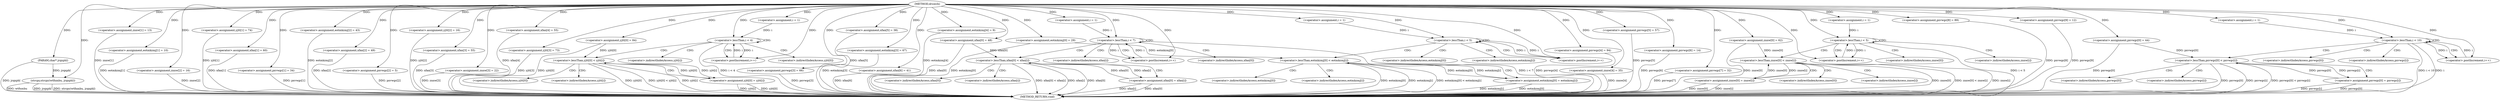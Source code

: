 digraph druwch {  
"7470931349852558417" [label = "(METHOD,druwch)" ]
"7470931349852558719" [label = "(METHOD_RETURN,void)" ]
"7470931349852558418" [label = "(PARAM,char* jrqxphl)" ]
"7470931349852558423" [label = "(<operator>.assignment,znnw[0] = 62)" ]
"7470931349852558428" [label = "(strcpy,strcpy(wtfnmbu, jrqxphl))" ]
"7470931349852558432" [label = "(<operator>.assignment,eotmkzmj[0] = 29)" ]
"7470931349852558439" [label = "(<operator>.assignment,znnw[1] = 13)" ]
"7470931349852558444" [label = "(<operator>.assignment,eotmkzmj[1] = 10)" ]
"7470931349852558449" [label = "(<operator>.assignment,znnw[2] = 16)" ]
"7470931349852558454" [label = "(<operator>.assignment,yjtt[0] = 84)" ]
"7470931349852558459" [label = "(<operator>.assignment,yjtt[1] = 74)" ]
"7470931349852558464" [label = "(<operator>.assignment,xfan[0] = 48)" ]
"7470931349852558469" [label = "(<operator>.assignment,xfan[1] = 60)" ]
"7470931349852558474" [label = "(<operator>.assignment,pxvwgc[0] = 44)" ]
"7470931349852558479" [label = "(<operator>.assignment,pxvwgc[1] = 34)" ]
"7470931349852558484" [label = "(<operator>.assignment,eotmkzmj[2] = 43)" ]
"7470931349852558489" [label = "(<operator>.assignment,xfan[2] = 49)" ]
"7470931349852558494" [label = "(<operator>.assignment,pxvwgc[2] = 5)" ]
"7470931349852558499" [label = "(<operator>.assignment,yjtt[2] = 16)" ]
"7470931349852558504" [label = "(<operator>.assignment,xfan[3] = 55)" ]
"7470931349852558509" [label = "(<operator>.assignment,znnw[3] = 22)" ]
"7470931349852558514" [label = "(<operator>.assignment,xfan[4] = 55)" ]
"7470931349852558519" [label = "(<operator>.assignment,yjtt[3] = 73)" ]
"7470931349852558526" [label = "(<operator>.assignment,i = 1)" ]
"7470931349852558529" [label = "(<operator>.lessThan,i < 4)" ]
"7470931349852558532" [label = "(<operator>.postIncrement,i++)" ]
"7470931349852558536" [label = "(<operator>.lessThan,yjtt[0] < yjtt[i])" ]
"7470931349852558544" [label = "(<operator>.assignment,yjtt[0] = yjtt[i])" ]
"7470931349852558551" [label = "(<operator>.assignment,pxvwgc[3] = 66)" ]
"7470931349852558556" [label = "(<operator>.assignment,xfan[5] = 38)" ]
"7470931349852558561" [label = "(<operator>.assignment,eotmkzmj[3] = 67)" ]
"7470931349852558566" [label = "(<operator>.assignment,xfan[6] = 41)" ]
"7470931349852558571" [label = "(<operator>.assignment,eotmkzmj[4] = 9)" ]
"7470931349852558578" [label = "(<operator>.assignment,i = 1)" ]
"7470931349852558581" [label = "(<operator>.lessThan,i < 7)" ]
"7470931349852558584" [label = "(<operator>.postIncrement,i++)" ]
"7470931349852558588" [label = "(<operator>.lessThan,xfan[0] < xfan[i])" ]
"7470931349852558596" [label = "(<operator>.assignment,xfan[0] = xfan[i])" ]
"7470931349852558605" [label = "(<operator>.assignment,i = 1)" ]
"7470931349852558608" [label = "(<operator>.lessThan,i < 5)" ]
"7470931349852558611" [label = "(<operator>.postIncrement,i++)" ]
"7470931349852558615" [label = "(<operator>.lessThan,eotmkzmj[0] < eotmkzmj[i])" ]
"7470931349852558623" [label = "(<operator>.assignment,eotmkzmj[0] = eotmkzmj[i])" ]
"7470931349852558630" [label = "(<operator>.assignment,pxvwgc[4] = 94)" ]
"7470931349852558635" [label = "(<operator>.assignment,znnw[4] = 35)" ]
"7470931349852558640" [label = "(<operator>.assignment,pxvwgc[5] = 57)" ]
"7470931349852558645" [label = "(<operator>.assignment,pxvwgc[6] = 14)" ]
"7470931349852558650" [label = "(<operator>.assignment,pxvwgc[7] = 32)" ]
"7470931349852558657" [label = "(<operator>.assignment,i = 1)" ]
"7470931349852558660" [label = "(<operator>.lessThan,i < 5)" ]
"7470931349852558663" [label = "(<operator>.postIncrement,i++)" ]
"7470931349852558667" [label = "(<operator>.lessThan,znnw[0] < znnw[i])" ]
"7470931349852558675" [label = "(<operator>.assignment,znnw[0] = znnw[i])" ]
"7470931349852558682" [label = "(<operator>.assignment,pxvwgc[8] = 89)" ]
"7470931349852558687" [label = "(<operator>.assignment,pxvwgc[9] = 12)" ]
"7470931349852558694" [label = "(<operator>.assignment,i = 1)" ]
"7470931349852558697" [label = "(<operator>.lessThan,i < 10)" ]
"7470931349852558700" [label = "(<operator>.postIncrement,i++)" ]
"7470931349852558704" [label = "(<operator>.lessThan,pxvwgc[0] < pxvwgc[i])" ]
"7470931349852558712" [label = "(<operator>.assignment,pxvwgc[0] = pxvwgc[i])" ]
"7470931349852558537" [label = "(<operator>.indirectIndexAccess,yjtt[0])" ]
"7470931349852558540" [label = "(<operator>.indirectIndexAccess,yjtt[i])" ]
"7470931349852558545" [label = "(<operator>.indirectIndexAccess,yjtt[0])" ]
"7470931349852558548" [label = "(<operator>.indirectIndexAccess,yjtt[i])" ]
"7470931349852558589" [label = "(<operator>.indirectIndexAccess,xfan[0])" ]
"7470931349852558592" [label = "(<operator>.indirectIndexAccess,xfan[i])" ]
"7470931349852558597" [label = "(<operator>.indirectIndexAccess,xfan[0])" ]
"7470931349852558600" [label = "(<operator>.indirectIndexAccess,xfan[i])" ]
"7470931349852558616" [label = "(<operator>.indirectIndexAccess,eotmkzmj[0])" ]
"7470931349852558619" [label = "(<operator>.indirectIndexAccess,eotmkzmj[i])" ]
"7470931349852558624" [label = "(<operator>.indirectIndexAccess,eotmkzmj[0])" ]
"7470931349852558627" [label = "(<operator>.indirectIndexAccess,eotmkzmj[i])" ]
"7470931349852558668" [label = "(<operator>.indirectIndexAccess,znnw[0])" ]
"7470931349852558671" [label = "(<operator>.indirectIndexAccess,znnw[i])" ]
"7470931349852558676" [label = "(<operator>.indirectIndexAccess,znnw[0])" ]
"7470931349852558679" [label = "(<operator>.indirectIndexAccess,znnw[i])" ]
"7470931349852558705" [label = "(<operator>.indirectIndexAccess,pxvwgc[0])" ]
"7470931349852558708" [label = "(<operator>.indirectIndexAccess,pxvwgc[i])" ]
"7470931349852558713" [label = "(<operator>.indirectIndexAccess,pxvwgc[0])" ]
"7470931349852558716" [label = "(<operator>.indirectIndexAccess,pxvwgc[i])" ]
  "7470931349852558640" -> "7470931349852558719"  [ label = "DDG: pxvwgc[5]"] 
  "7470931349852558464" -> "7470931349852558719"  [ label = "DDG: xfan[0]"] 
  "7470931349852558499" -> "7470931349852558719"  [ label = "DDG: yjtt[2]"] 
  "7470931349852558635" -> "7470931349852558719"  [ label = "DDG: znnw[4]"] 
  "7470931349852558667" -> "7470931349852558719"  [ label = "DDG: znnw[0]"] 
  "7470931349852558623" -> "7470931349852558719"  [ label = "DDG: eotmkzmj[i]"] 
  "7470931349852558423" -> "7470931349852558719"  [ label = "DDG: znnw[0]"] 
  "7470931349852558529" -> "7470931349852558719"  [ label = "DDG: i < 4"] 
  "7470931349852558623" -> "7470931349852558719"  [ label = "DDG: eotmkzmj[0]"] 
  "7470931349852558418" -> "7470931349852558719"  [ label = "DDG: jrqxphl"] 
  "7470931349852558687" -> "7470931349852558719"  [ label = "DDG: pxvwgc[9]"] 
  "7470931349852558514" -> "7470931349852558719"  [ label = "DDG: xfan[4]"] 
  "7470931349852558428" -> "7470931349852558719"  [ label = "DDG: strcpy(wtfnmbu, jrqxphl)"] 
  "7470931349852558509" -> "7470931349852558719"  [ label = "DDG: znnw[3]"] 
  "7470931349852558519" -> "7470931349852558719"  [ label = "DDG: yjtt[3]"] 
  "7470931349852558536" -> "7470931349852558719"  [ label = "DDG: yjtt[0]"] 
  "7470931349852558544" -> "7470931349852558719"  [ label = "DDG: yjtt[i]"] 
  "7470931349852558675" -> "7470931349852558719"  [ label = "DDG: znnw[i]"] 
  "7470931349852558439" -> "7470931349852558719"  [ label = "DDG: znnw[1]"] 
  "7470931349852558454" -> "7470931349852558719"  [ label = "DDG: yjtt[0]"] 
  "7470931349852558667" -> "7470931349852558719"  [ label = "DDG: znnw[0] < znnw[i]"] 
  "7470931349852558536" -> "7470931349852558719"  [ label = "DDG: yjtt[0] < yjtt[i]"] 
  "7470931349852558588" -> "7470931349852558719"  [ label = "DDG: xfan[0] < xfan[i]"] 
  "7470931349852558536" -> "7470931349852558719"  [ label = "DDG: yjtt[i]"] 
  "7470931349852558682" -> "7470931349852558719"  [ label = "DDG: pxvwgc[8]"] 
  "7470931349852558588" -> "7470931349852558719"  [ label = "DDG: xfan[i]"] 
  "7470931349852558504" -> "7470931349852558719"  [ label = "DDG: xfan[3]"] 
  "7470931349852558489" -> "7470931349852558719"  [ label = "DDG: xfan[2]"] 
  "7470931349852558571" -> "7470931349852558719"  [ label = "DDG: eotmkzmj[4]"] 
  "7470931349852558588" -> "7470931349852558719"  [ label = "DDG: xfan[0]"] 
  "7470931349852558469" -> "7470931349852558719"  [ label = "DDG: xfan[1]"] 
  "7470931349852558704" -> "7470931349852558719"  [ label = "DDG: pxvwgc[0]"] 
  "7470931349852558459" -> "7470931349852558719"  [ label = "DDG: yjtt[1]"] 
  "7470931349852558484" -> "7470931349852558719"  [ label = "DDG: eotmkzmj[2]"] 
  "7470931349852558645" -> "7470931349852558719"  [ label = "DDG: pxvwgc[6]"] 
  "7470931349852558444" -> "7470931349852558719"  [ label = "DDG: eotmkzmj[1]"] 
  "7470931349852558551" -> "7470931349852558719"  [ label = "DDG: pxvwgc[3]"] 
  "7470931349852558697" -> "7470931349852558719"  [ label = "DDG: i < 10"] 
  "7470931349852558667" -> "7470931349852558719"  [ label = "DDG: znnw[i]"] 
  "7470931349852558650" -> "7470931349852558719"  [ label = "DDG: pxvwgc[7]"] 
  "7470931349852558432" -> "7470931349852558719"  [ label = "DDG: eotmkzmj[0]"] 
  "7470931349852558581" -> "7470931349852558719"  [ label = "DDG: i < 7"] 
  "7470931349852558561" -> "7470931349852558719"  [ label = "DDG: eotmkzmj[3]"] 
  "7470931349852558596" -> "7470931349852558719"  [ label = "DDG: xfan[i]"] 
  "7470931349852558596" -> "7470931349852558719"  [ label = "DDG: xfan[0]"] 
  "7470931349852558544" -> "7470931349852558719"  [ label = "DDG: yjtt[0]"] 
  "7470931349852558428" -> "7470931349852558719"  [ label = "DDG: wtfnmbu"] 
  "7470931349852558704" -> "7470931349852558719"  [ label = "DDG: pxvwgc[i]"] 
  "7470931349852558675" -> "7470931349852558719"  [ label = "DDG: znnw[0]"] 
  "7470931349852558712" -> "7470931349852558719"  [ label = "DDG: pxvwgc[0]"] 
  "7470931349852558474" -> "7470931349852558719"  [ label = "DDG: pxvwgc[0]"] 
  "7470931349852558566" -> "7470931349852558719"  [ label = "DDG: xfan[6]"] 
  "7470931349852558556" -> "7470931349852558719"  [ label = "DDG: xfan[5]"] 
  "7470931349852558630" -> "7470931349852558719"  [ label = "DDG: pxvwgc[4]"] 
  "7470931349852558449" -> "7470931349852558719"  [ label = "DDG: znnw[2]"] 
  "7470931349852558704" -> "7470931349852558719"  [ label = "DDG: pxvwgc[0] < pxvwgc[i]"] 
  "7470931349852558660" -> "7470931349852558719"  [ label = "DDG: i < 5"] 
  "7470931349852558494" -> "7470931349852558719"  [ label = "DDG: pxvwgc[2]"] 
  "7470931349852558697" -> "7470931349852558719"  [ label = "DDG: i"] 
  "7470931349852558615" -> "7470931349852558719"  [ label = "DDG: eotmkzmj[0]"] 
  "7470931349852558615" -> "7470931349852558719"  [ label = "DDG: eotmkzmj[i]"] 
  "7470931349852558615" -> "7470931349852558719"  [ label = "DDG: eotmkzmj[0] < eotmkzmj[i]"] 
  "7470931349852558428" -> "7470931349852558719"  [ label = "DDG: jrqxphl"] 
  "7470931349852558479" -> "7470931349852558719"  [ label = "DDG: pxvwgc[1]"] 
  "7470931349852558712" -> "7470931349852558719"  [ label = "DDG: pxvwgc[i]"] 
  "7470931349852558417" -> "7470931349852558418"  [ label = "DDG: "] 
  "7470931349852558417" -> "7470931349852558423"  [ label = "DDG: "] 
  "7470931349852558417" -> "7470931349852558428"  [ label = "DDG: "] 
  "7470931349852558418" -> "7470931349852558428"  [ label = "DDG: jrqxphl"] 
  "7470931349852558417" -> "7470931349852558432"  [ label = "DDG: "] 
  "7470931349852558417" -> "7470931349852558439"  [ label = "DDG: "] 
  "7470931349852558417" -> "7470931349852558444"  [ label = "DDG: "] 
  "7470931349852558417" -> "7470931349852558449"  [ label = "DDG: "] 
  "7470931349852558417" -> "7470931349852558454"  [ label = "DDG: "] 
  "7470931349852558417" -> "7470931349852558459"  [ label = "DDG: "] 
  "7470931349852558417" -> "7470931349852558464"  [ label = "DDG: "] 
  "7470931349852558417" -> "7470931349852558469"  [ label = "DDG: "] 
  "7470931349852558417" -> "7470931349852558474"  [ label = "DDG: "] 
  "7470931349852558417" -> "7470931349852558479"  [ label = "DDG: "] 
  "7470931349852558417" -> "7470931349852558484"  [ label = "DDG: "] 
  "7470931349852558417" -> "7470931349852558489"  [ label = "DDG: "] 
  "7470931349852558417" -> "7470931349852558494"  [ label = "DDG: "] 
  "7470931349852558417" -> "7470931349852558499"  [ label = "DDG: "] 
  "7470931349852558417" -> "7470931349852558504"  [ label = "DDG: "] 
  "7470931349852558417" -> "7470931349852558509"  [ label = "DDG: "] 
  "7470931349852558417" -> "7470931349852558514"  [ label = "DDG: "] 
  "7470931349852558417" -> "7470931349852558519"  [ label = "DDG: "] 
  "7470931349852558417" -> "7470931349852558526"  [ label = "DDG: "] 
  "7470931349852558532" -> "7470931349852558529"  [ label = "DDG: i"] 
  "7470931349852558526" -> "7470931349852558529"  [ label = "DDG: i"] 
  "7470931349852558417" -> "7470931349852558529"  [ label = "DDG: "] 
  "7470931349852558529" -> "7470931349852558532"  [ label = "DDG: i"] 
  "7470931349852558417" -> "7470931349852558532"  [ label = "DDG: "] 
  "7470931349852558454" -> "7470931349852558536"  [ label = "DDG: yjtt[0]"] 
  "7470931349852558544" -> "7470931349852558536"  [ label = "DDG: yjtt[0]"] 
  "7470931349852558536" -> "7470931349852558544"  [ label = "DDG: yjtt[i]"] 
  "7470931349852558417" -> "7470931349852558551"  [ label = "DDG: "] 
  "7470931349852558417" -> "7470931349852558556"  [ label = "DDG: "] 
  "7470931349852558417" -> "7470931349852558561"  [ label = "DDG: "] 
  "7470931349852558417" -> "7470931349852558566"  [ label = "DDG: "] 
  "7470931349852558417" -> "7470931349852558571"  [ label = "DDG: "] 
  "7470931349852558417" -> "7470931349852558578"  [ label = "DDG: "] 
  "7470931349852558584" -> "7470931349852558581"  [ label = "DDG: i"] 
  "7470931349852558578" -> "7470931349852558581"  [ label = "DDG: i"] 
  "7470931349852558417" -> "7470931349852558581"  [ label = "DDG: "] 
  "7470931349852558581" -> "7470931349852558584"  [ label = "DDG: i"] 
  "7470931349852558417" -> "7470931349852558584"  [ label = "DDG: "] 
  "7470931349852558596" -> "7470931349852558588"  [ label = "DDG: xfan[0]"] 
  "7470931349852558464" -> "7470931349852558588"  [ label = "DDG: xfan[0]"] 
  "7470931349852558588" -> "7470931349852558596"  [ label = "DDG: xfan[i]"] 
  "7470931349852558417" -> "7470931349852558605"  [ label = "DDG: "] 
  "7470931349852558605" -> "7470931349852558608"  [ label = "DDG: i"] 
  "7470931349852558611" -> "7470931349852558608"  [ label = "DDG: i"] 
  "7470931349852558417" -> "7470931349852558608"  [ label = "DDG: "] 
  "7470931349852558608" -> "7470931349852558611"  [ label = "DDG: i"] 
  "7470931349852558417" -> "7470931349852558611"  [ label = "DDG: "] 
  "7470931349852558623" -> "7470931349852558615"  [ label = "DDG: eotmkzmj[0]"] 
  "7470931349852558432" -> "7470931349852558615"  [ label = "DDG: eotmkzmj[0]"] 
  "7470931349852558615" -> "7470931349852558623"  [ label = "DDG: eotmkzmj[i]"] 
  "7470931349852558417" -> "7470931349852558630"  [ label = "DDG: "] 
  "7470931349852558417" -> "7470931349852558635"  [ label = "DDG: "] 
  "7470931349852558417" -> "7470931349852558640"  [ label = "DDG: "] 
  "7470931349852558417" -> "7470931349852558645"  [ label = "DDG: "] 
  "7470931349852558417" -> "7470931349852558650"  [ label = "DDG: "] 
  "7470931349852558417" -> "7470931349852558657"  [ label = "DDG: "] 
  "7470931349852558657" -> "7470931349852558660"  [ label = "DDG: i"] 
  "7470931349852558663" -> "7470931349852558660"  [ label = "DDG: i"] 
  "7470931349852558417" -> "7470931349852558660"  [ label = "DDG: "] 
  "7470931349852558660" -> "7470931349852558663"  [ label = "DDG: i"] 
  "7470931349852558417" -> "7470931349852558663"  [ label = "DDG: "] 
  "7470931349852558423" -> "7470931349852558667"  [ label = "DDG: znnw[0]"] 
  "7470931349852558675" -> "7470931349852558667"  [ label = "DDG: znnw[0]"] 
  "7470931349852558667" -> "7470931349852558675"  [ label = "DDG: znnw[i]"] 
  "7470931349852558417" -> "7470931349852558682"  [ label = "DDG: "] 
  "7470931349852558417" -> "7470931349852558687"  [ label = "DDG: "] 
  "7470931349852558417" -> "7470931349852558694"  [ label = "DDG: "] 
  "7470931349852558700" -> "7470931349852558697"  [ label = "DDG: i"] 
  "7470931349852558694" -> "7470931349852558697"  [ label = "DDG: i"] 
  "7470931349852558417" -> "7470931349852558697"  [ label = "DDG: "] 
  "7470931349852558697" -> "7470931349852558700"  [ label = "DDG: i"] 
  "7470931349852558417" -> "7470931349852558700"  [ label = "DDG: "] 
  "7470931349852558712" -> "7470931349852558704"  [ label = "DDG: pxvwgc[0]"] 
  "7470931349852558474" -> "7470931349852558704"  [ label = "DDG: pxvwgc[0]"] 
  "7470931349852558704" -> "7470931349852558712"  [ label = "DDG: pxvwgc[i]"] 
  "7470931349852558529" -> "7470931349852558540"  [ label = "CDG: "] 
  "7470931349852558529" -> "7470931349852558536"  [ label = "CDG: "] 
  "7470931349852558529" -> "7470931349852558537"  [ label = "CDG: "] 
  "7470931349852558529" -> "7470931349852558532"  [ label = "CDG: "] 
  "7470931349852558529" -> "7470931349852558529"  [ label = "CDG: "] 
  "7470931349852558536" -> "7470931349852558548"  [ label = "CDG: "] 
  "7470931349852558536" -> "7470931349852558544"  [ label = "CDG: "] 
  "7470931349852558536" -> "7470931349852558545"  [ label = "CDG: "] 
  "7470931349852558581" -> "7470931349852558588"  [ label = "CDG: "] 
  "7470931349852558581" -> "7470931349852558589"  [ label = "CDG: "] 
  "7470931349852558581" -> "7470931349852558584"  [ label = "CDG: "] 
  "7470931349852558581" -> "7470931349852558581"  [ label = "CDG: "] 
  "7470931349852558581" -> "7470931349852558592"  [ label = "CDG: "] 
  "7470931349852558588" -> "7470931349852558600"  [ label = "CDG: "] 
  "7470931349852558588" -> "7470931349852558596"  [ label = "CDG: "] 
  "7470931349852558588" -> "7470931349852558597"  [ label = "CDG: "] 
  "7470931349852558608" -> "7470931349852558619"  [ label = "CDG: "] 
  "7470931349852558608" -> "7470931349852558616"  [ label = "CDG: "] 
  "7470931349852558608" -> "7470931349852558615"  [ label = "CDG: "] 
  "7470931349852558608" -> "7470931349852558611"  [ label = "CDG: "] 
  "7470931349852558608" -> "7470931349852558608"  [ label = "CDG: "] 
  "7470931349852558615" -> "7470931349852558627"  [ label = "CDG: "] 
  "7470931349852558615" -> "7470931349852558624"  [ label = "CDG: "] 
  "7470931349852558615" -> "7470931349852558623"  [ label = "CDG: "] 
  "7470931349852558660" -> "7470931349852558671"  [ label = "CDG: "] 
  "7470931349852558660" -> "7470931349852558668"  [ label = "CDG: "] 
  "7470931349852558660" -> "7470931349852558667"  [ label = "CDG: "] 
  "7470931349852558660" -> "7470931349852558663"  [ label = "CDG: "] 
  "7470931349852558660" -> "7470931349852558660"  [ label = "CDG: "] 
  "7470931349852558667" -> "7470931349852558679"  [ label = "CDG: "] 
  "7470931349852558667" -> "7470931349852558676"  [ label = "CDG: "] 
  "7470931349852558667" -> "7470931349852558675"  [ label = "CDG: "] 
  "7470931349852558697" -> "7470931349852558708"  [ label = "CDG: "] 
  "7470931349852558697" -> "7470931349852558704"  [ label = "CDG: "] 
  "7470931349852558697" -> "7470931349852558705"  [ label = "CDG: "] 
  "7470931349852558697" -> "7470931349852558700"  [ label = "CDG: "] 
  "7470931349852558697" -> "7470931349852558697"  [ label = "CDG: "] 
  "7470931349852558704" -> "7470931349852558716"  [ label = "CDG: "] 
  "7470931349852558704" -> "7470931349852558712"  [ label = "CDG: "] 
  "7470931349852558704" -> "7470931349852558713"  [ label = "CDG: "] 
}
